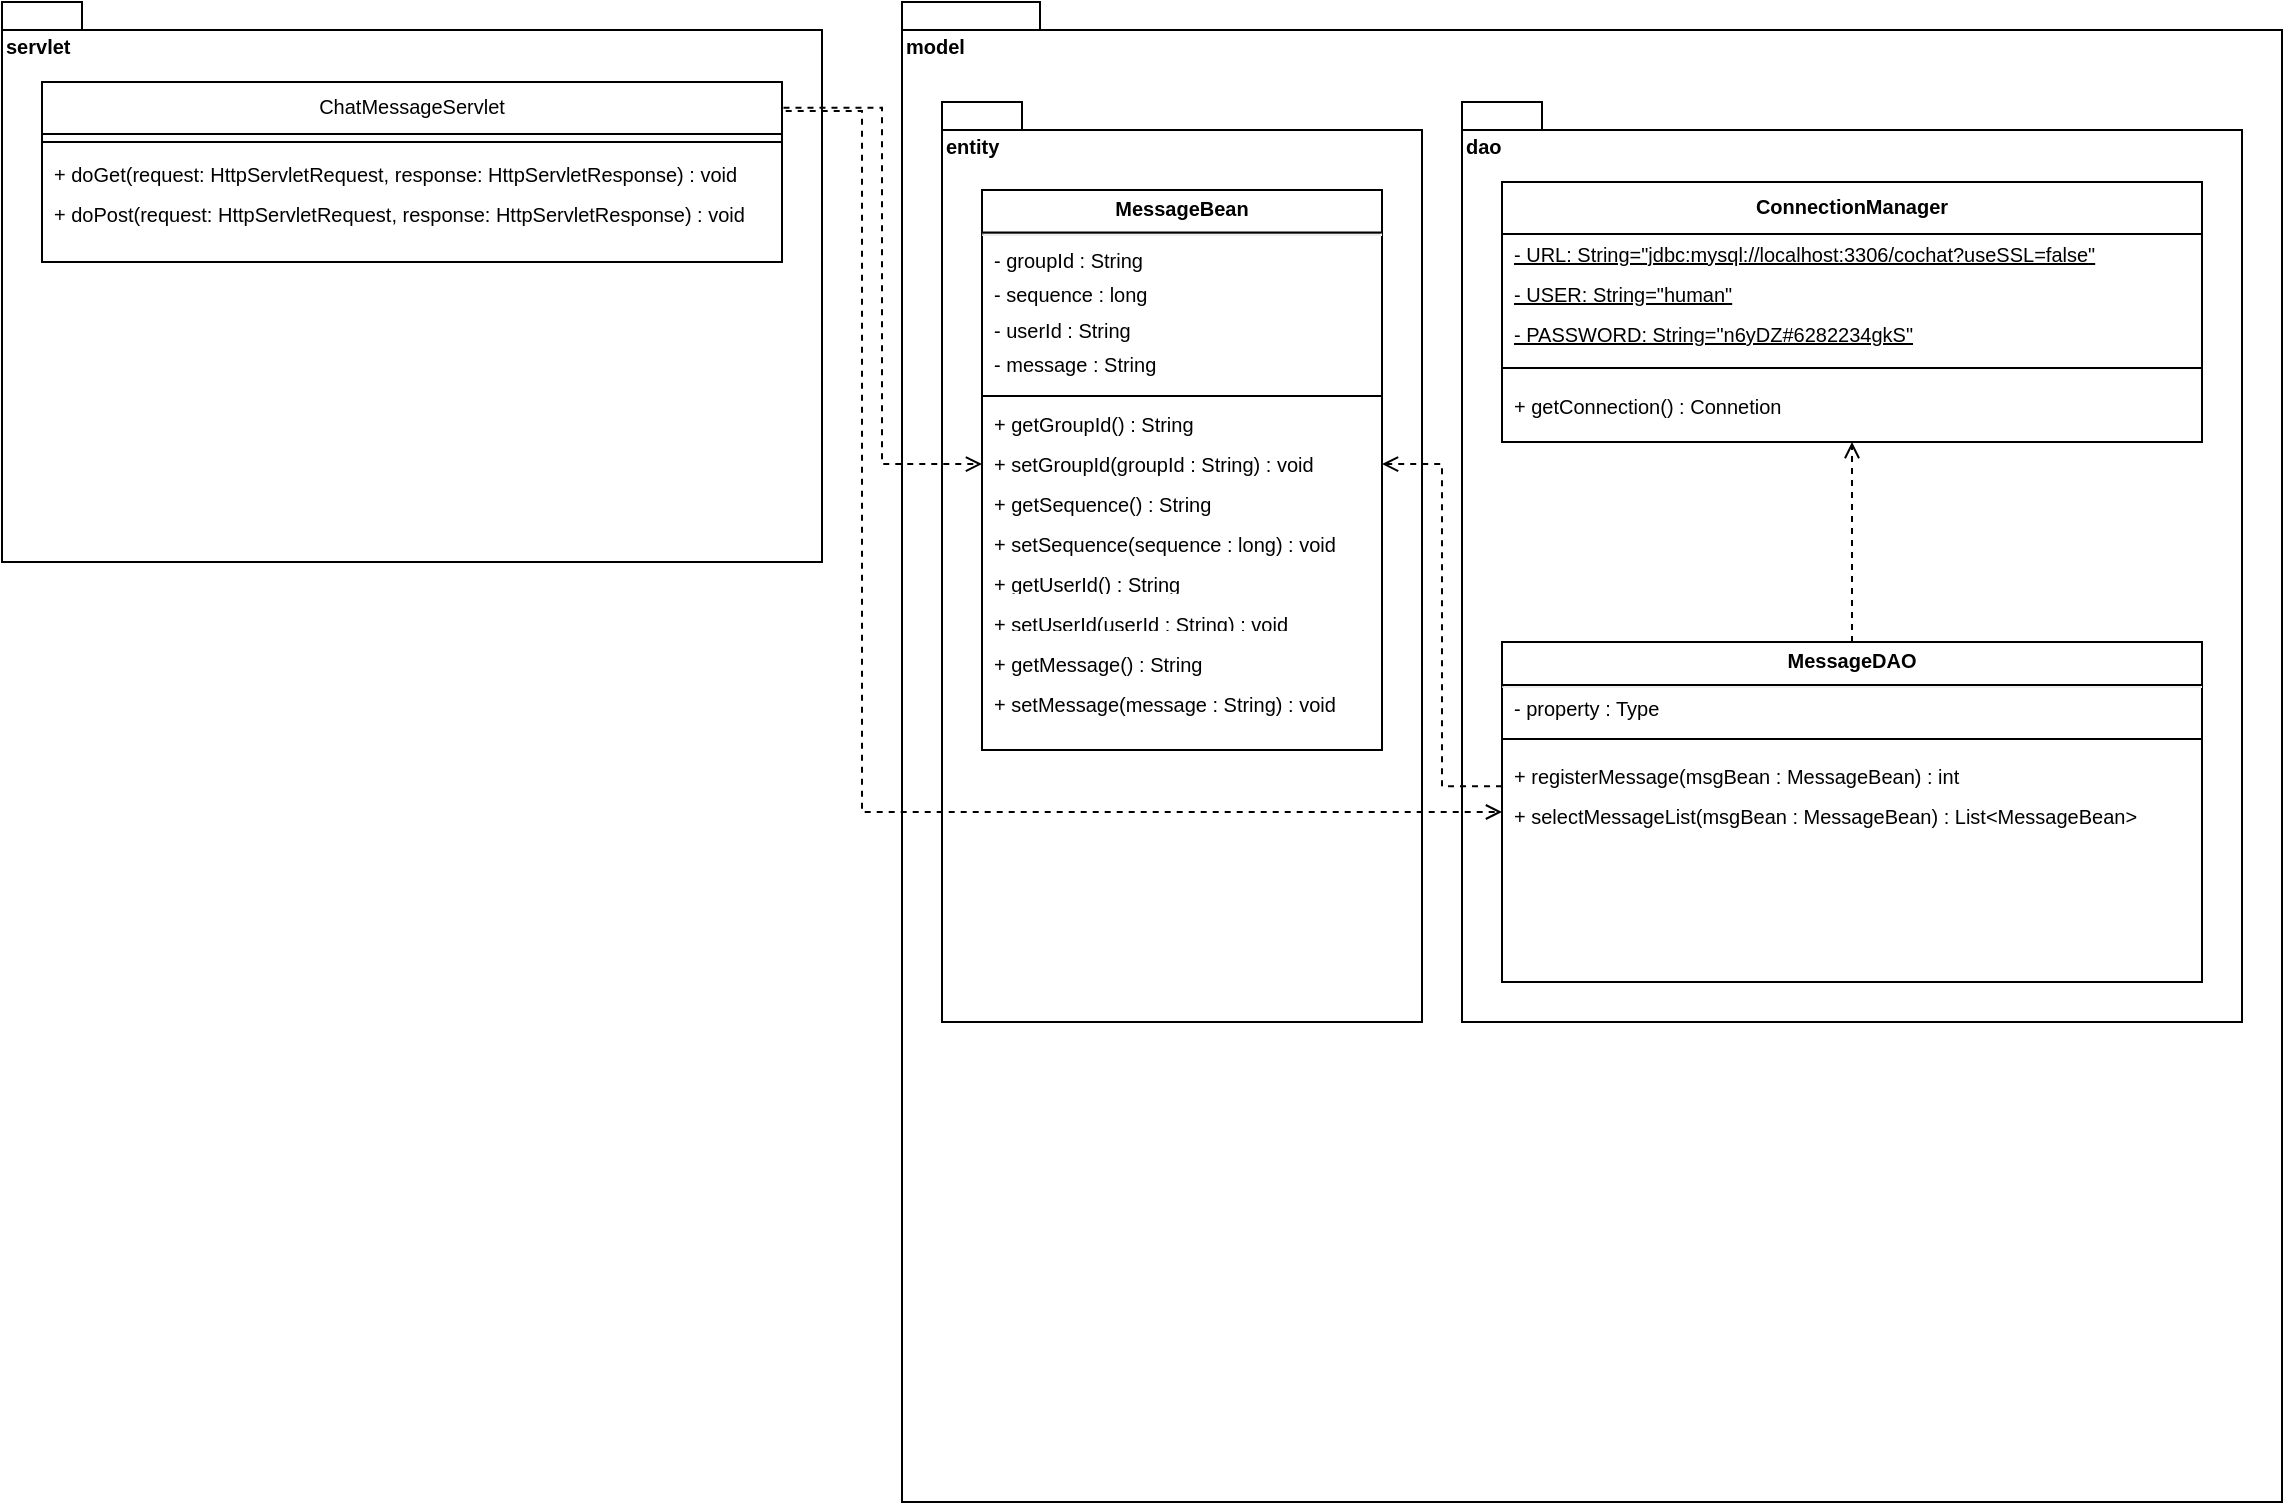 <mxfile version="15.4.0" type="device"><diagram id="C5RBs43oDa-KdzZeNtuy" name="Page-1"><mxGraphModel dx="1422" dy="862" grid="1" gridSize="10" guides="1" tooltips="1" connect="1" arrows="1" fold="1" page="1" pageScale="1" pageWidth="1169" pageHeight="827" math="0" shadow="0"><root><mxCell id="WIyWlLk6GJQsqaUBKTNV-0"/><mxCell id="WIyWlLk6GJQsqaUBKTNV-1" parent="WIyWlLk6GJQsqaUBKTNV-0"/><mxCell id="ZbFtQag0irK_pxo2Kcq1-1" value="model" style="shape=folder;fontStyle=1;spacingTop=10;tabWidth=40;tabHeight=14;tabPosition=left;html=1;align=left;verticalAlign=top;fontSize=10;" parent="WIyWlLk6GJQsqaUBKTNV-1" vertex="1"><mxGeometry x="470" y="40" width="690" height="750" as="geometry"/></mxCell><mxCell id="ZbFtQag0irK_pxo2Kcq1-58" value="dao" style="shape=folder;fontStyle=1;spacingTop=10;tabWidth=40;tabHeight=14;tabPosition=left;html=1;fontSize=10;align=left;verticalAlign=top;" parent="WIyWlLk6GJQsqaUBKTNV-1" vertex="1"><mxGeometry x="750" y="90" width="390" height="460" as="geometry"/></mxCell><mxCell id="ZbFtQag0irK_pxo2Kcq1-2" value="servlet" style="shape=folder;fontStyle=1;spacingTop=10;tabWidth=40;tabHeight=14;tabPosition=left;html=1;align=left;verticalAlign=top;fontSize=10;" parent="WIyWlLk6GJQsqaUBKTNV-1" vertex="1"><mxGeometry x="20" y="40" width="410" height="280" as="geometry"/></mxCell><mxCell id="zkfFHV4jXpPFQw0GAbJ--6" value="ChatMessageServlet" style="swimlane;fontStyle=0;align=center;verticalAlign=top;childLayout=stackLayout;horizontal=1;startSize=26;horizontalStack=0;resizeParent=1;resizeLast=0;collapsible=1;marginBottom=0;rounded=0;shadow=0;strokeWidth=1;fontSize=10;" parent="WIyWlLk6GJQsqaUBKTNV-1" vertex="1"><mxGeometry x="40" y="80" width="370" height="90" as="geometry"><mxRectangle x="130" y="380" width="160" height="26" as="alternateBounds"/></mxGeometry></mxCell><mxCell id="zkfFHV4jXpPFQw0GAbJ--9" value="" style="line;html=1;strokeWidth=1;align=left;verticalAlign=middle;spacingTop=-1;spacingLeft=3;spacingRight=3;rotatable=0;labelPosition=right;points=[];portConstraint=eastwest;" parent="zkfFHV4jXpPFQw0GAbJ--6" vertex="1"><mxGeometry y="26" width="370" height="8" as="geometry"/></mxCell><mxCell id="zkfFHV4jXpPFQw0GAbJ--10" value="+ doGet(request: HttpServletRequest, response: HttpServletResponse) : void" style="text;align=left;verticalAlign=top;spacingLeft=4;spacingRight=4;overflow=hidden;rotatable=0;points=[[0,0.5],[1,0.5]];portConstraint=eastwest;fontStyle=0;fontSize=10;" parent="zkfFHV4jXpPFQw0GAbJ--6" vertex="1"><mxGeometry y="34" width="370" height="20" as="geometry"/></mxCell><mxCell id="zkfFHV4jXpPFQw0GAbJ--11" value="+ doPost(request: HttpServletRequest, response: HttpServletResponse) : void" style="text;align=left;verticalAlign=top;spacingLeft=4;spacingRight=4;overflow=hidden;rotatable=0;points=[[0,0.5],[1,0.5]];portConstraint=eastwest;fontSize=10;" parent="zkfFHV4jXpPFQw0GAbJ--6" vertex="1"><mxGeometry y="54" width="370" height="20" as="geometry"/></mxCell><mxCell id="ZbFtQag0irK_pxo2Kcq1-17" value="ConnectionManager" style="swimlane;fontStyle=1;align=center;verticalAlign=top;childLayout=stackLayout;horizontal=1;startSize=26;horizontalStack=0;resizeParent=1;resizeLast=0;collapsible=1;marginBottom=0;rounded=0;shadow=0;strokeWidth=1;fontSize=10;" parent="WIyWlLk6GJQsqaUBKTNV-1" vertex="1"><mxGeometry x="770" y="130" width="350" height="130" as="geometry"><mxRectangle x="130" y="380" width="160" height="26" as="alternateBounds"/></mxGeometry></mxCell><mxCell id="ZbFtQag0irK_pxo2Kcq1-18" value="- URL: String=&quot;jdbc:mysql://localhost:3306/cochat?useSSL=false&quot;" style="text;align=left;verticalAlign=middle;spacingLeft=4;spacingRight=4;overflow=hidden;rotatable=0;points=[[0,0.5],[1,0.5]];portConstraint=eastwest;fontStyle=4;fontSize=10;" parent="ZbFtQag0irK_pxo2Kcq1-17" vertex="1"><mxGeometry y="26" width="350" height="20" as="geometry"/></mxCell><mxCell id="ZbFtQag0irK_pxo2Kcq1-19" value="- USER: String=&quot;human&quot;" style="text;align=left;verticalAlign=middle;spacingLeft=4;spacingRight=4;overflow=hidden;rotatable=0;points=[[0,0.5],[1,0.5]];portConstraint=eastwest;fontStyle=4;fontSize=10;" parent="ZbFtQag0irK_pxo2Kcq1-17" vertex="1"><mxGeometry y="46" width="350" height="20" as="geometry"/></mxCell><mxCell id="ZbFtQag0irK_pxo2Kcq1-20" value="- PASSWORD: String=&quot;n6yDZ#6282234gkS&quot;" style="text;align=left;verticalAlign=middle;spacingLeft=4;spacingRight=4;overflow=hidden;rotatable=0;points=[[0,0.5],[1,0.5]];portConstraint=eastwest;fontStyle=4;fontSize=10;" parent="ZbFtQag0irK_pxo2Kcq1-17" vertex="1"><mxGeometry y="66" width="350" height="20" as="geometry"/></mxCell><mxCell id="ZbFtQag0irK_pxo2Kcq1-22" value="" style="line;html=1;strokeWidth=1;align=left;verticalAlign=middle;spacingTop=-1;spacingLeft=3;spacingRight=3;rotatable=0;labelPosition=right;points=[];portConstraint=eastwest;" parent="ZbFtQag0irK_pxo2Kcq1-17" vertex="1"><mxGeometry y="86" width="350" height="14" as="geometry"/></mxCell><mxCell id="ZbFtQag0irK_pxo2Kcq1-23" value="+ getConnection() : Connetion" style="text;align=left;verticalAlign=top;spacingLeft=4;spacingRight=4;overflow=hidden;rotatable=0;points=[[0,0.5],[1,0.5]];portConstraint=eastwest;fontStyle=0;fontSize=10;" parent="ZbFtQag0irK_pxo2Kcq1-17" vertex="1"><mxGeometry y="100" width="350" height="20" as="geometry"/></mxCell><mxCell id="ZbFtQag0irK_pxo2Kcq1-32" value="entity" style="shape=folder;fontStyle=1;spacingTop=10;tabWidth=40;tabHeight=14;tabPosition=left;html=1;fontSize=10;align=left;verticalAlign=top;" parent="WIyWlLk6GJQsqaUBKTNV-1" vertex="1"><mxGeometry x="490" y="90" width="240" height="460" as="geometry"/></mxCell><mxCell id="ZbFtQag0irK_pxo2Kcq1-57" value="" style="group" parent="WIyWlLk6GJQsqaUBKTNV-1" vertex="1" connectable="0"><mxGeometry x="510" y="134" width="200" height="280" as="geometry"/></mxCell><mxCell id="ZbFtQag0irK_pxo2Kcq1-50" value="&lt;p style=&quot;margin: 4px 0px 0px ; text-align: center ; font-size: 9px&quot;&gt;&lt;b&gt;&lt;span style=&quot;font-size: 10px&quot;&gt;MessageBean&lt;/span&gt;&lt;br&gt;&lt;/b&gt;&lt;/p&gt;&lt;hr style=&quot;font-size: 9px&quot;&gt;&lt;p style=&quot;margin: 0px 0px 0px 4px ; font-size: 9px&quot;&gt;&lt;b&gt;&lt;span style=&quot;color: rgba(0 , 0 , 0 , 0) ; font-family: monospace ; font-size: 0px&quot;&gt;%3CmxGraphModel%3E%3Croot%3E%3CmxCell%20id%3D%220%22%2F%3E%3CmxCell%20id%3D%221%22%20parent%3D%220%22%2F%3E%3CmxCell%20id%3D%222%22%20value%3D%22-%20groupId%20%3A%20String%22%20style%3D%22text%3Balign%3Dleft%3BverticalAlign%3Dtop%3BspacingLeft%3D4%3BspacingRight%3D4%3Boverflow%3Dhidden%3Brotatable%3D0%3Bpoints%3D%5B%5B0%2C0.5%5D%2C%5B1%2C0.5%5D%5D%3BportConstraint%3Deastwest%3BfontStyle%3D0%3BfontSize%3D10%3B%22%20vertex%3D%221%22%20parent%3D%221%22%3E%3CmxGeometry%20x%3D%2240%22%20y%3D%22376%22%20width%3D%22200%22%20height%3D%2214.026%22%20as%3D%22geometry%22%2F%3E%3C%2FmxCell%3E%3C%2Froot%3E%3C%2FmxGraphModel%3E&lt;/span&gt;&lt;br&gt;&lt;/b&gt;&lt;/p&gt;&lt;span style=&quot;color: rgba(0 , 0 , 0 , 0) ; font-family: monospace ; font-size: 0px&quot;&gt;&lt;b&gt;%3CmxGraphModel%3E%3Croot%3E%3CmxCell%20id%3D%220%22%2F%3E%3CmxCell%20id%3D%221%22%20parent%3D%220%22%2F%3E%3CmxCell%20id%3D%222%22%20value%3D%22-%20groupId%20%3A%20String%22%20style%3D%22text%3Balign%3Dleft%3BverticalAlign%3Dmiddle%3BspacingLeft%3D4%3BspacingRight%3D4%3Boverflow%3Dhidden%3Brotatable%3D0%3Bpoints%3D%5B%5B0%2C0.5%5D%2C%5B1%2C0.5%5D%5D%3BportConstraint%3Deastwest%3BfontStyle%3D0%3BfontSize%3D10%3B%22%20vertex%3D%221%22%20parent%3D%221%22%3E%3CmxGeometry%20x%3D%2240%22%20y%3D%22376%22%20width%3D%22200%22%20height%3D%2214.026%22%20as%3D%22geometry%22%2F%3E%3C%2FmxCell%3E%3C%2Froot%3E%3C%2FmxGraphMode&lt;/b&gt;&lt;/span&gt;&lt;p style=&quot;margin: 0px 0px 0px 4px ; font-size: 9px&quot;&gt;&lt;br&gt;&lt;/p&gt;" style="verticalAlign=top;align=left;overflow=fill;fontSize=10;fontFamily=Helvetica;html=1;" parent="ZbFtQag0irK_pxo2Kcq1-57" vertex="1"><mxGeometry width="200" height="280" as="geometry"/></mxCell><mxCell id="ZbFtQag0irK_pxo2Kcq1-51" value="- groupId : String" style="text;align=left;verticalAlign=middle;spacingLeft=4;spacingRight=4;overflow=hidden;rotatable=0;points=[[0,0.5],[1,0.5]];portConstraint=eastwest;fontStyle=0;fontSize=10;" parent="ZbFtQag0irK_pxo2Kcq1-57" vertex="1"><mxGeometry y="27.99" width="200" height="14.026" as="geometry"/></mxCell><mxCell id="ZbFtQag0irK_pxo2Kcq1-52" value="&lt;span style=&quot;color: rgba(0 , 0 , 0 , 0) ; font-family: monospace ; font-size: 0px ; background-color: rgb(248 , 249 , 250)&quot;&gt;%3CmxGraphModel%3E%3Croot%3E%3CmxCell%20id%3D%220%22%2F%3E%3CmxCell%20id%3D%221%22%20parent%3D%220%22%2F%3E%3CmxCell%20id%3D%222%22%20value%3D%22-%20groupId%20%3A%20String%22%20style%3D%22text%3Balign%3Dleft%3BverticalAlign%3Dmiddle%3BspacingLeft%3D4%3BspacingRight%3D4%3Boverflow%3Dhidden%3Brotatable%3D0%3Bpoints%3D%5B%5B0%2C0.5%5D%2C%5B1%2C0.5%5D%5D%3BportConstraint%3Deastwest%3BfontStyle%3D0%3BfontSize%3D10%3B%22%20vertex%3D%221%22%20parent%3D%221%22%3E%3CmxGeometry%20x%3D%22510%22%20y%3D%22161.99%22%20width%3D%22200%22%20height%3D%2214.026%22%20as%3D%22geometry%22%2F%3E%3C%2FmxCell%3E%3C%2Froot%3E%3C%2FmxGraphModel%3E&lt;/span&gt;" style="line;html=1;strokeWidth=1;align=left;verticalAlign=middle;spacingTop=-1;spacingLeft=3;spacingRight=3;rotatable=0;labelPosition=right;points=[];portConstraint=eastwest;" parent="ZbFtQag0irK_pxo2Kcq1-57" vertex="1"><mxGeometry y="94" width="200" height="17.9" as="geometry"/></mxCell><mxCell id="ZbFtQag0irK_pxo2Kcq1-53" value="- sequence : long" style="text;align=left;verticalAlign=middle;spacingLeft=4;spacingRight=4;overflow=hidden;rotatable=0;points=[[0,0.5],[1,0.5]];portConstraint=eastwest;fontStyle=0;fontSize=10;" parent="ZbFtQag0irK_pxo2Kcq1-57" vertex="1"><mxGeometry y="45" width="200" height="14.026" as="geometry"/></mxCell><mxCell id="ZbFtQag0irK_pxo2Kcq1-54" value="- userId : String" style="text;align=left;verticalAlign=middle;spacingLeft=4;spacingRight=4;overflow=hidden;rotatable=0;points=[[0,0.5],[1,0.5]];portConstraint=eastwest;fontStyle=0;fontSize=10;" parent="ZbFtQag0irK_pxo2Kcq1-57" vertex="1"><mxGeometry y="63" width="200" height="14.026" as="geometry"/></mxCell><mxCell id="ZbFtQag0irK_pxo2Kcq1-55" value="- message : String" style="text;align=left;verticalAlign=middle;spacingLeft=4;spacingRight=4;overflow=hidden;rotatable=0;points=[[0,0.5],[1,0.5]];portConstraint=eastwest;fontStyle=0;fontSize=10;" parent="ZbFtQag0irK_pxo2Kcq1-57" vertex="1"><mxGeometry y="80" width="200" height="14.026" as="geometry"/></mxCell><mxCell id="ZbFtQag0irK_pxo2Kcq1-5" value="+ getGroupId() : String" style="text;align=left;verticalAlign=middle;spacingLeft=4;spacingRight=4;overflow=hidden;rotatable=0;points=[[0,0.5],[1,0.5]];portConstraint=eastwest;fontStyle=0;fontSize=10;" parent="ZbFtQag0irK_pxo2Kcq1-57" vertex="1"><mxGeometry y="110.004" width="200" height="14.026" as="geometry"/></mxCell><mxCell id="ZbFtQag0irK_pxo2Kcq1-6" value="+ setGroupId(groupId : String) : void" style="text;align=left;verticalAlign=middle;spacingLeft=4;spacingRight=4;overflow=hidden;rotatable=0;points=[[0,0.5],[1,0.5]];portConstraint=eastwest;fontSize=10;" parent="ZbFtQag0irK_pxo2Kcq1-57" vertex="1"><mxGeometry y="130.0" width="200" height="14.026" as="geometry"/></mxCell><mxCell id="ZbFtQag0irK_pxo2Kcq1-11" value="+ getSequence() : String" style="text;align=left;verticalAlign=middle;spacingLeft=4;spacingRight=4;overflow=hidden;rotatable=0;points=[[0,0.5],[1,0.5]];portConstraint=eastwest;fontStyle=0;fontSize=10;" parent="ZbFtQag0irK_pxo2Kcq1-57" vertex="1"><mxGeometry y="150" width="200" height="14.03" as="geometry"/></mxCell><mxCell id="ZbFtQag0irK_pxo2Kcq1-12" value="+ setSequence(sequence : long) : void" style="text;align=left;verticalAlign=middle;spacingLeft=4;spacingRight=4;overflow=hidden;rotatable=0;points=[[0,0.5],[1,0.5]];portConstraint=eastwest;fontSize=10;" parent="ZbFtQag0irK_pxo2Kcq1-57" vertex="1"><mxGeometry y="170" width="200" height="14.02" as="geometry"/></mxCell><mxCell id="ZbFtQag0irK_pxo2Kcq1-13" value="+ getUserId() : String" style="text;align=left;verticalAlign=middle;spacingLeft=4;spacingRight=4;overflow=hidden;rotatable=0;points=[[0,0.5],[1,0.5]];portConstraint=eastwest;fontStyle=0;fontSize=10;" parent="ZbFtQag0irK_pxo2Kcq1-57" vertex="1"><mxGeometry y="190" width="200" height="12.86" as="geometry"/></mxCell><mxCell id="ZbFtQag0irK_pxo2Kcq1-14" value="+ setUserId(userId : String) : void" style="text;align=left;verticalAlign=middle;spacingLeft=4;spacingRight=4;overflow=hidden;rotatable=0;points=[[0,0.5],[1,0.5]];portConstraint=eastwest;fontSize=10;" parent="ZbFtQag0irK_pxo2Kcq1-57" vertex="1"><mxGeometry y="210" width="200" height="11.45" as="geometry"/></mxCell><mxCell id="ZbFtQag0irK_pxo2Kcq1-15" value="+ getMessage() : String" style="text;align=left;verticalAlign=middle;spacingLeft=4;spacingRight=4;overflow=hidden;rotatable=0;points=[[0,0.5],[1,0.5]];portConstraint=eastwest;fontStyle=0;fontSize=10;" parent="ZbFtQag0irK_pxo2Kcq1-57" vertex="1"><mxGeometry y="230" width="200" height="14.03" as="geometry"/></mxCell><mxCell id="ZbFtQag0irK_pxo2Kcq1-16" value="+ setMessage(message : String) : void" style="text;align=left;verticalAlign=middle;spacingLeft=4;spacingRight=4;overflow=hidden;rotatable=0;points=[[0,0.5],[1,0.5]];portConstraint=eastwest;fontSize=10;" parent="ZbFtQag0irK_pxo2Kcq1-57" vertex="1"><mxGeometry y="250.004" width="200" height="14.024" as="geometry"/></mxCell><mxCell id="ZbFtQag0irK_pxo2Kcq1-74" value="&lt;span style=&quot;color: rgba(0 , 0 , 0 , 0) ; font-family: monospace ; font-size: 0px ; background-color: rgb(248 , 249 , 250)&quot;&gt;%3CmxGraphModel%3E%3Croot%3E%3CmxCell%20id%3D%220%22%2F%3E%3CmxCell%20id%3D%221%22%20parent%3D%220%22%2F%3E%3CmxCell%20id%3D%222%22%20value%3D%22-%20groupId%20%3A%20String%22%20style%3D%22text%3Balign%3Dleft%3BverticalAlign%3Dmiddle%3BspacingLeft%3D4%3BspacingRight%3D4%3Boverflow%3Dhidden%3Brotatable%3D0%3Bpoints%3D%5B%5B0%2C0.5%5D%2C%5B1%2C0.5%5D%5D%3BportConstraint%3Deastwest%3BfontStyle%3D0%3BfontSize%3D10%3B%22%20vertex%3D%221%22%20parent%3D%221%22%3E%3CmxGeometry%20x%3D%22510%22%20y%3D%22161.99%22%20width%3D%22200%22%20height%3D%2214.026%22%20as%3D%22geometry%22%2F%3E%3C%2FmxCell%3E%3C%2Froot%3E%3C%2FmxGraphModel%3E&lt;/span&gt;" style="line;html=1;strokeWidth=1;align=left;verticalAlign=middle;spacingTop=-1;spacingLeft=3;spacingRight=3;rotatable=0;labelPosition=right;points=[];portConstraint=eastwest;" parent="ZbFtQag0irK_pxo2Kcq1-57" vertex="1"><mxGeometry y="10" width="200" height="22.5" as="geometry"/></mxCell><mxCell id="ZbFtQag0irK_pxo2Kcq1-66" value="" style="group" parent="WIyWlLk6GJQsqaUBKTNV-1" vertex="1" connectable="0"><mxGeometry x="770" y="360" width="350" height="170" as="geometry"/></mxCell><mxCell id="ZbFtQag0irK_pxo2Kcq1-59" value="&lt;p style=&quot;margin: 4px 0px 0px ; text-align: center ; font-size: 10px&quot;&gt;&lt;b style=&quot;font-size: 10px&quot;&gt;MessageDAO&lt;/b&gt;&lt;br style=&quot;font-size: 10px&quot;&gt;&lt;/p&gt;&lt;hr style=&quot;font-size: 10px&quot;&gt;&lt;p style=&quot;margin: 0px 0px 0px 4px ; font-size: 10px&quot;&gt;&lt;br&gt;&lt;/p&gt;" style="verticalAlign=top;align=left;overflow=fill;fontSize=10;fontFamily=Helvetica;html=1;" parent="ZbFtQag0irK_pxo2Kcq1-66" vertex="1"><mxGeometry width="350" height="170" as="geometry"/></mxCell><mxCell id="ZbFtQag0irK_pxo2Kcq1-61" value="- property : Type" style="text;align=left;verticalAlign=middle;spacingLeft=4;spacingRight=4;overflow=hidden;rotatable=0;points=[[0,0.5],[1,0.5]];portConstraint=eastwest;fontStyle=0;fontSize=10;" parent="ZbFtQag0irK_pxo2Kcq1-66" vertex="1"><mxGeometry y="22.99" width="350" height="20" as="geometry"/></mxCell><mxCell id="ZbFtQag0irK_pxo2Kcq1-62" value="&lt;span style=&quot;color: rgba(0 , 0 , 0 , 0) ; font-family: monospace ; font-size: 0px ; background-color: rgb(248 , 249 , 250)&quot;&gt;%3CmxGraphModel%3E%3Croot%3E%3CmxCell%20id%3D%220%22%2F%3E%3CmxCell%20id%3D%221%22%20parent%3D%220%22%2F%3E%3CmxCell%20id%3D%222%22%20value%3D%22-%20groupId%20%3A%20String%22%20style%3D%22text%3Balign%3Dleft%3BverticalAlign%3Dmiddle%3BspacingLeft%3D4%3BspacingRight%3D4%3Boverflow%3Dhidden%3Brotatable%3D0%3Bpoints%3D%5B%5B0%2C0.5%5D%2C%5B1%2C0.5%5D%5D%3BportConstraint%3Deastwest%3BfontStyle%3D0%3BfontSize%3D10%3B%22%20vertex%3D%221%22%20parent%3D%221%22%3E%3CmxGeometry%20x%3D%22510%22%20y%3D%22161.99%22%20width%3D%22200%22%20height%3D%2214.026%22%20as%3D%22geometry%22%2F%3E%3C%2FmxCell%3E%3C%2Froot%3E%3C%2FmxGraphModel%3E&lt;/span&gt;" style="line;html=1;strokeWidth=1;align=left;verticalAlign=middle;spacingTop=-1;spacingLeft=3;spacingRight=3;rotatable=0;labelPosition=right;points=[];portConstraint=eastwest;" parent="ZbFtQag0irK_pxo2Kcq1-66" vertex="1"><mxGeometry y="37.02" width="350" height="23" as="geometry"/></mxCell><mxCell id="ZbFtQag0irK_pxo2Kcq1-63" value="+ registerMessage(msgBean : MessageBean) : int" style="text;align=left;verticalAlign=middle;spacingLeft=4;spacingRight=4;overflow=hidden;rotatable=0;points=[[0,0.5],[1,0.5]];portConstraint=eastwest;fontStyle=0;fontSize=10;" parent="ZbFtQag0irK_pxo2Kcq1-66" vertex="1"><mxGeometry y="60.02" width="350" height="14.03" as="geometry"/></mxCell><mxCell id="ZbFtQag0irK_pxo2Kcq1-64" value="+ selectMessageList(msgBean : MessageBean) : List&lt;MessageBean&gt;" style="text;align=left;verticalAlign=middle;spacingLeft=4;spacingRight=4;overflow=hidden;rotatable=0;points=[[0,0.5],[1,0.5]];portConstraint=eastwest;fontStyle=0;fontSize=10;" parent="ZbFtQag0irK_pxo2Kcq1-66" vertex="1"><mxGeometry y="80" width="350" height="14.03" as="geometry"/></mxCell><mxCell id="ZbFtQag0irK_pxo2Kcq1-75" value="&lt;span style=&quot;color: rgba(0 , 0 , 0 , 0) ; font-family: monospace ; font-size: 0px ; background-color: rgb(248 , 249 , 250)&quot;&gt;%3CmxGraphModel%3E%3Croot%3E%3CmxCell%20id%3D%220%22%2F%3E%3CmxCell%20id%3D%221%22%20parent%3D%220%22%2F%3E%3CmxCell%20id%3D%222%22%20value%3D%22-%20groupId%20%3A%20String%22%20style%3D%22text%3Balign%3Dleft%3BverticalAlign%3Dmiddle%3BspacingLeft%3D4%3BspacingRight%3D4%3Boverflow%3Dhidden%3Brotatable%3D0%3Bpoints%3D%5B%5B0%2C0.5%5D%2C%5B1%2C0.5%5D%5D%3BportConstraint%3Deastwest%3BfontStyle%3D0%3BfontSize%3D10%3B%22%20vertex%3D%221%22%20parent%3D%221%22%3E%3CmxGeometry%20x%3D%22510%22%20y%3D%22161.99%22%20width%3D%22200%22%20height%3D%2214.026%22%20as%3D%22geometry%22%2F%3E%3C%2FmxCell%3E%3C%2Froot%3E%3C%2FmxGraphModel%3E&lt;/span&gt;" style="line;html=1;strokeWidth=1;align=left;verticalAlign=middle;spacingTop=-1;spacingLeft=3;spacingRight=3;rotatable=0;labelPosition=right;points=[];portConstraint=eastwest;" parent="ZbFtQag0irK_pxo2Kcq1-66" vertex="1"><mxGeometry y="10" width="350" height="23" as="geometry"/></mxCell><mxCell id="ZbFtQag0irK_pxo2Kcq1-68" style="edgeStyle=orthogonalEdgeStyle;rounded=0;orthogonalLoop=1;jettySize=auto;html=1;fontSize=10;endArrow=open;endFill=0;dashed=1;" parent="WIyWlLk6GJQsqaUBKTNV-1" source="ZbFtQag0irK_pxo2Kcq1-59" target="ZbFtQag0irK_pxo2Kcq1-17" edge="1"><mxGeometry relative="1" as="geometry"/></mxCell><mxCell id="ZbFtQag0irK_pxo2Kcq1-69" value="" style="html=1;verticalAlign=bottom;endArrow=open;dashed=1;endSize=6;rounded=0;fontSize=10;edgeStyle=orthogonalEdgeStyle;exitX=0;exitY=0.424;exitDx=0;exitDy=0;entryX=1;entryY=0.5;entryDx=0;entryDy=0;endFill=0;exitPerimeter=0;" parent="WIyWlLk6GJQsqaUBKTNV-1" source="ZbFtQag0irK_pxo2Kcq1-59" target="ZbFtQag0irK_pxo2Kcq1-6" edge="1"><mxGeometry relative="1" as="geometry"><mxPoint x="760" y="460" as="sourcePoint"/><mxPoint x="540" y="360" as="targetPoint"/><Array as="points"><mxPoint x="740" y="432"/><mxPoint x="740" y="271"/></Array></mxGeometry></mxCell><mxCell id="ZbFtQag0irK_pxo2Kcq1-71" style="edgeStyle=orthogonalEdgeStyle;rounded=0;orthogonalLoop=1;jettySize=auto;html=1;dashed=1;fontSize=10;endArrow=open;endFill=0;endSize=6;exitX=1.002;exitY=0.143;exitDx=0;exitDy=0;exitPerimeter=0;entryX=0;entryY=0.5;entryDx=0;entryDy=0;" parent="WIyWlLk6GJQsqaUBKTNV-1" source="zkfFHV4jXpPFQw0GAbJ--6" target="ZbFtQag0irK_pxo2Kcq1-6" edge="1"><mxGeometry relative="1" as="geometry"><mxPoint x="410" y="380" as="targetPoint"/><Array as="points"><mxPoint x="460" y="93"/><mxPoint x="460" y="271"/></Array></mxGeometry></mxCell><mxCell id="ZbFtQag0irK_pxo2Kcq1-73" style="edgeStyle=orthogonalEdgeStyle;rounded=0;orthogonalLoop=1;jettySize=auto;html=1;dashed=1;fontSize=10;endArrow=open;endFill=0;endSize=6;exitX=1.005;exitY=0.161;exitDx=0;exitDy=0;exitPerimeter=0;entryX=0;entryY=0.5;entryDx=0;entryDy=0;" parent="WIyWlLk6GJQsqaUBKTNV-1" source="zkfFHV4jXpPFQw0GAbJ--6" target="ZbFtQag0irK_pxo2Kcq1-59" edge="1"><mxGeometry relative="1" as="geometry"><mxPoint x="440.74" y="102.87" as="sourcePoint"/><mxPoint x="520" y="281.013" as="targetPoint"/><Array as="points"><mxPoint x="450" y="95"/><mxPoint x="450" y="445"/></Array></mxGeometry></mxCell></root></mxGraphModel></diagram></mxfile>